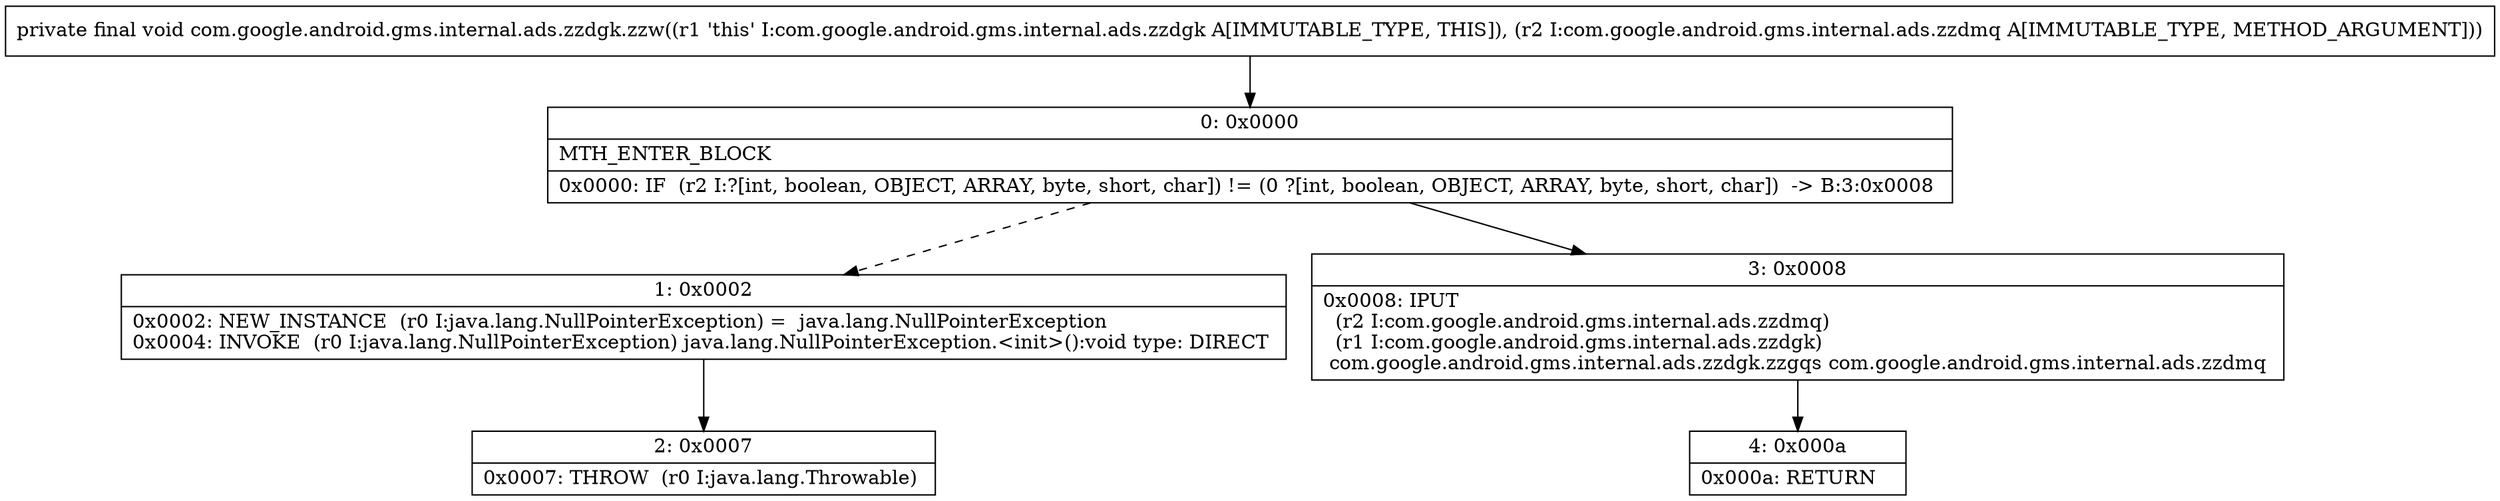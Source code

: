 digraph "CFG forcom.google.android.gms.internal.ads.zzdgk.zzw(Lcom\/google\/android\/gms\/internal\/ads\/zzdmq;)V" {
Node_0 [shape=record,label="{0\:\ 0x0000|MTH_ENTER_BLOCK\l|0x0000: IF  (r2 I:?[int, boolean, OBJECT, ARRAY, byte, short, char]) != (0 ?[int, boolean, OBJECT, ARRAY, byte, short, char])  \-\> B:3:0x0008 \l}"];
Node_1 [shape=record,label="{1\:\ 0x0002|0x0002: NEW_INSTANCE  (r0 I:java.lang.NullPointerException) =  java.lang.NullPointerException \l0x0004: INVOKE  (r0 I:java.lang.NullPointerException) java.lang.NullPointerException.\<init\>():void type: DIRECT \l}"];
Node_2 [shape=record,label="{2\:\ 0x0007|0x0007: THROW  (r0 I:java.lang.Throwable) \l}"];
Node_3 [shape=record,label="{3\:\ 0x0008|0x0008: IPUT  \l  (r2 I:com.google.android.gms.internal.ads.zzdmq)\l  (r1 I:com.google.android.gms.internal.ads.zzdgk)\l com.google.android.gms.internal.ads.zzdgk.zzgqs com.google.android.gms.internal.ads.zzdmq \l}"];
Node_4 [shape=record,label="{4\:\ 0x000a|0x000a: RETURN   \l}"];
MethodNode[shape=record,label="{private final void com.google.android.gms.internal.ads.zzdgk.zzw((r1 'this' I:com.google.android.gms.internal.ads.zzdgk A[IMMUTABLE_TYPE, THIS]), (r2 I:com.google.android.gms.internal.ads.zzdmq A[IMMUTABLE_TYPE, METHOD_ARGUMENT])) }"];
MethodNode -> Node_0;
Node_0 -> Node_1[style=dashed];
Node_0 -> Node_3;
Node_1 -> Node_2;
Node_3 -> Node_4;
}

